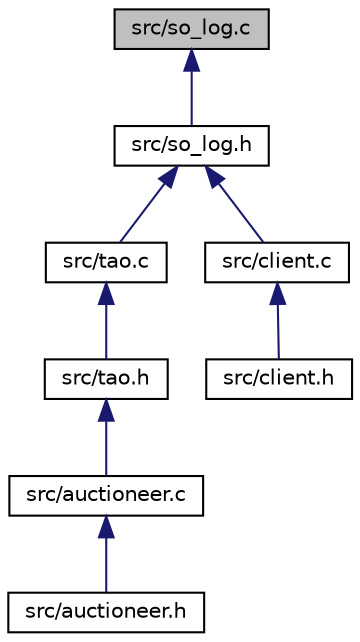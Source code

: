 digraph "src/so_log.c"
{
  edge [fontname="Helvetica",fontsize="10",labelfontname="Helvetica",labelfontsize="10"];
  node [fontname="Helvetica",fontsize="10",shape=record];
  Node1 [label="src/so_log.c",height=0.2,width=0.4,color="black", fillcolor="grey75", style="filled", fontcolor="black"];
  Node1 -> Node2 [dir="back",color="midnightblue",fontsize="10",style="solid",fontname="Helvetica"];
  Node2 [label="src/so_log.h",height=0.2,width=0.4,color="black", fillcolor="white", style="filled",URL="$so__log_8h.html"];
  Node2 -> Node3 [dir="back",color="midnightblue",fontsize="10",style="solid",fontname="Helvetica"];
  Node3 [label="src/tao.c",height=0.2,width=0.4,color="black", fillcolor="white", style="filled",URL="$tao_8c.html"];
  Node3 -> Node4 [dir="back",color="midnightblue",fontsize="10",style="solid",fontname="Helvetica"];
  Node4 [label="src/tao.h",height=0.2,width=0.4,color="black", fillcolor="white", style="filled",URL="$tao_8h.html"];
  Node4 -> Node5 [dir="back",color="midnightblue",fontsize="10",style="solid",fontname="Helvetica"];
  Node5 [label="src/auctioneer.c",height=0.2,width=0.4,color="black", fillcolor="white", style="filled",URL="$auctioneer_8c.html"];
  Node5 -> Node6 [dir="back",color="midnightblue",fontsize="10",style="solid",fontname="Helvetica"];
  Node6 [label="src/auctioneer.h",height=0.2,width=0.4,color="black", fillcolor="white", style="filled",URL="$auctioneer_8h.html"];
  Node2 -> Node7 [dir="back",color="midnightblue",fontsize="10",style="solid",fontname="Helvetica"];
  Node7 [label="src/client.c",height=0.2,width=0.4,color="black", fillcolor="white", style="filled",URL="$client_8c.html"];
  Node7 -> Node8 [dir="back",color="midnightblue",fontsize="10",style="solid",fontname="Helvetica"];
  Node8 [label="src/client.h",height=0.2,width=0.4,color="black", fillcolor="white", style="filled",URL="$client_8h.html"];
}
